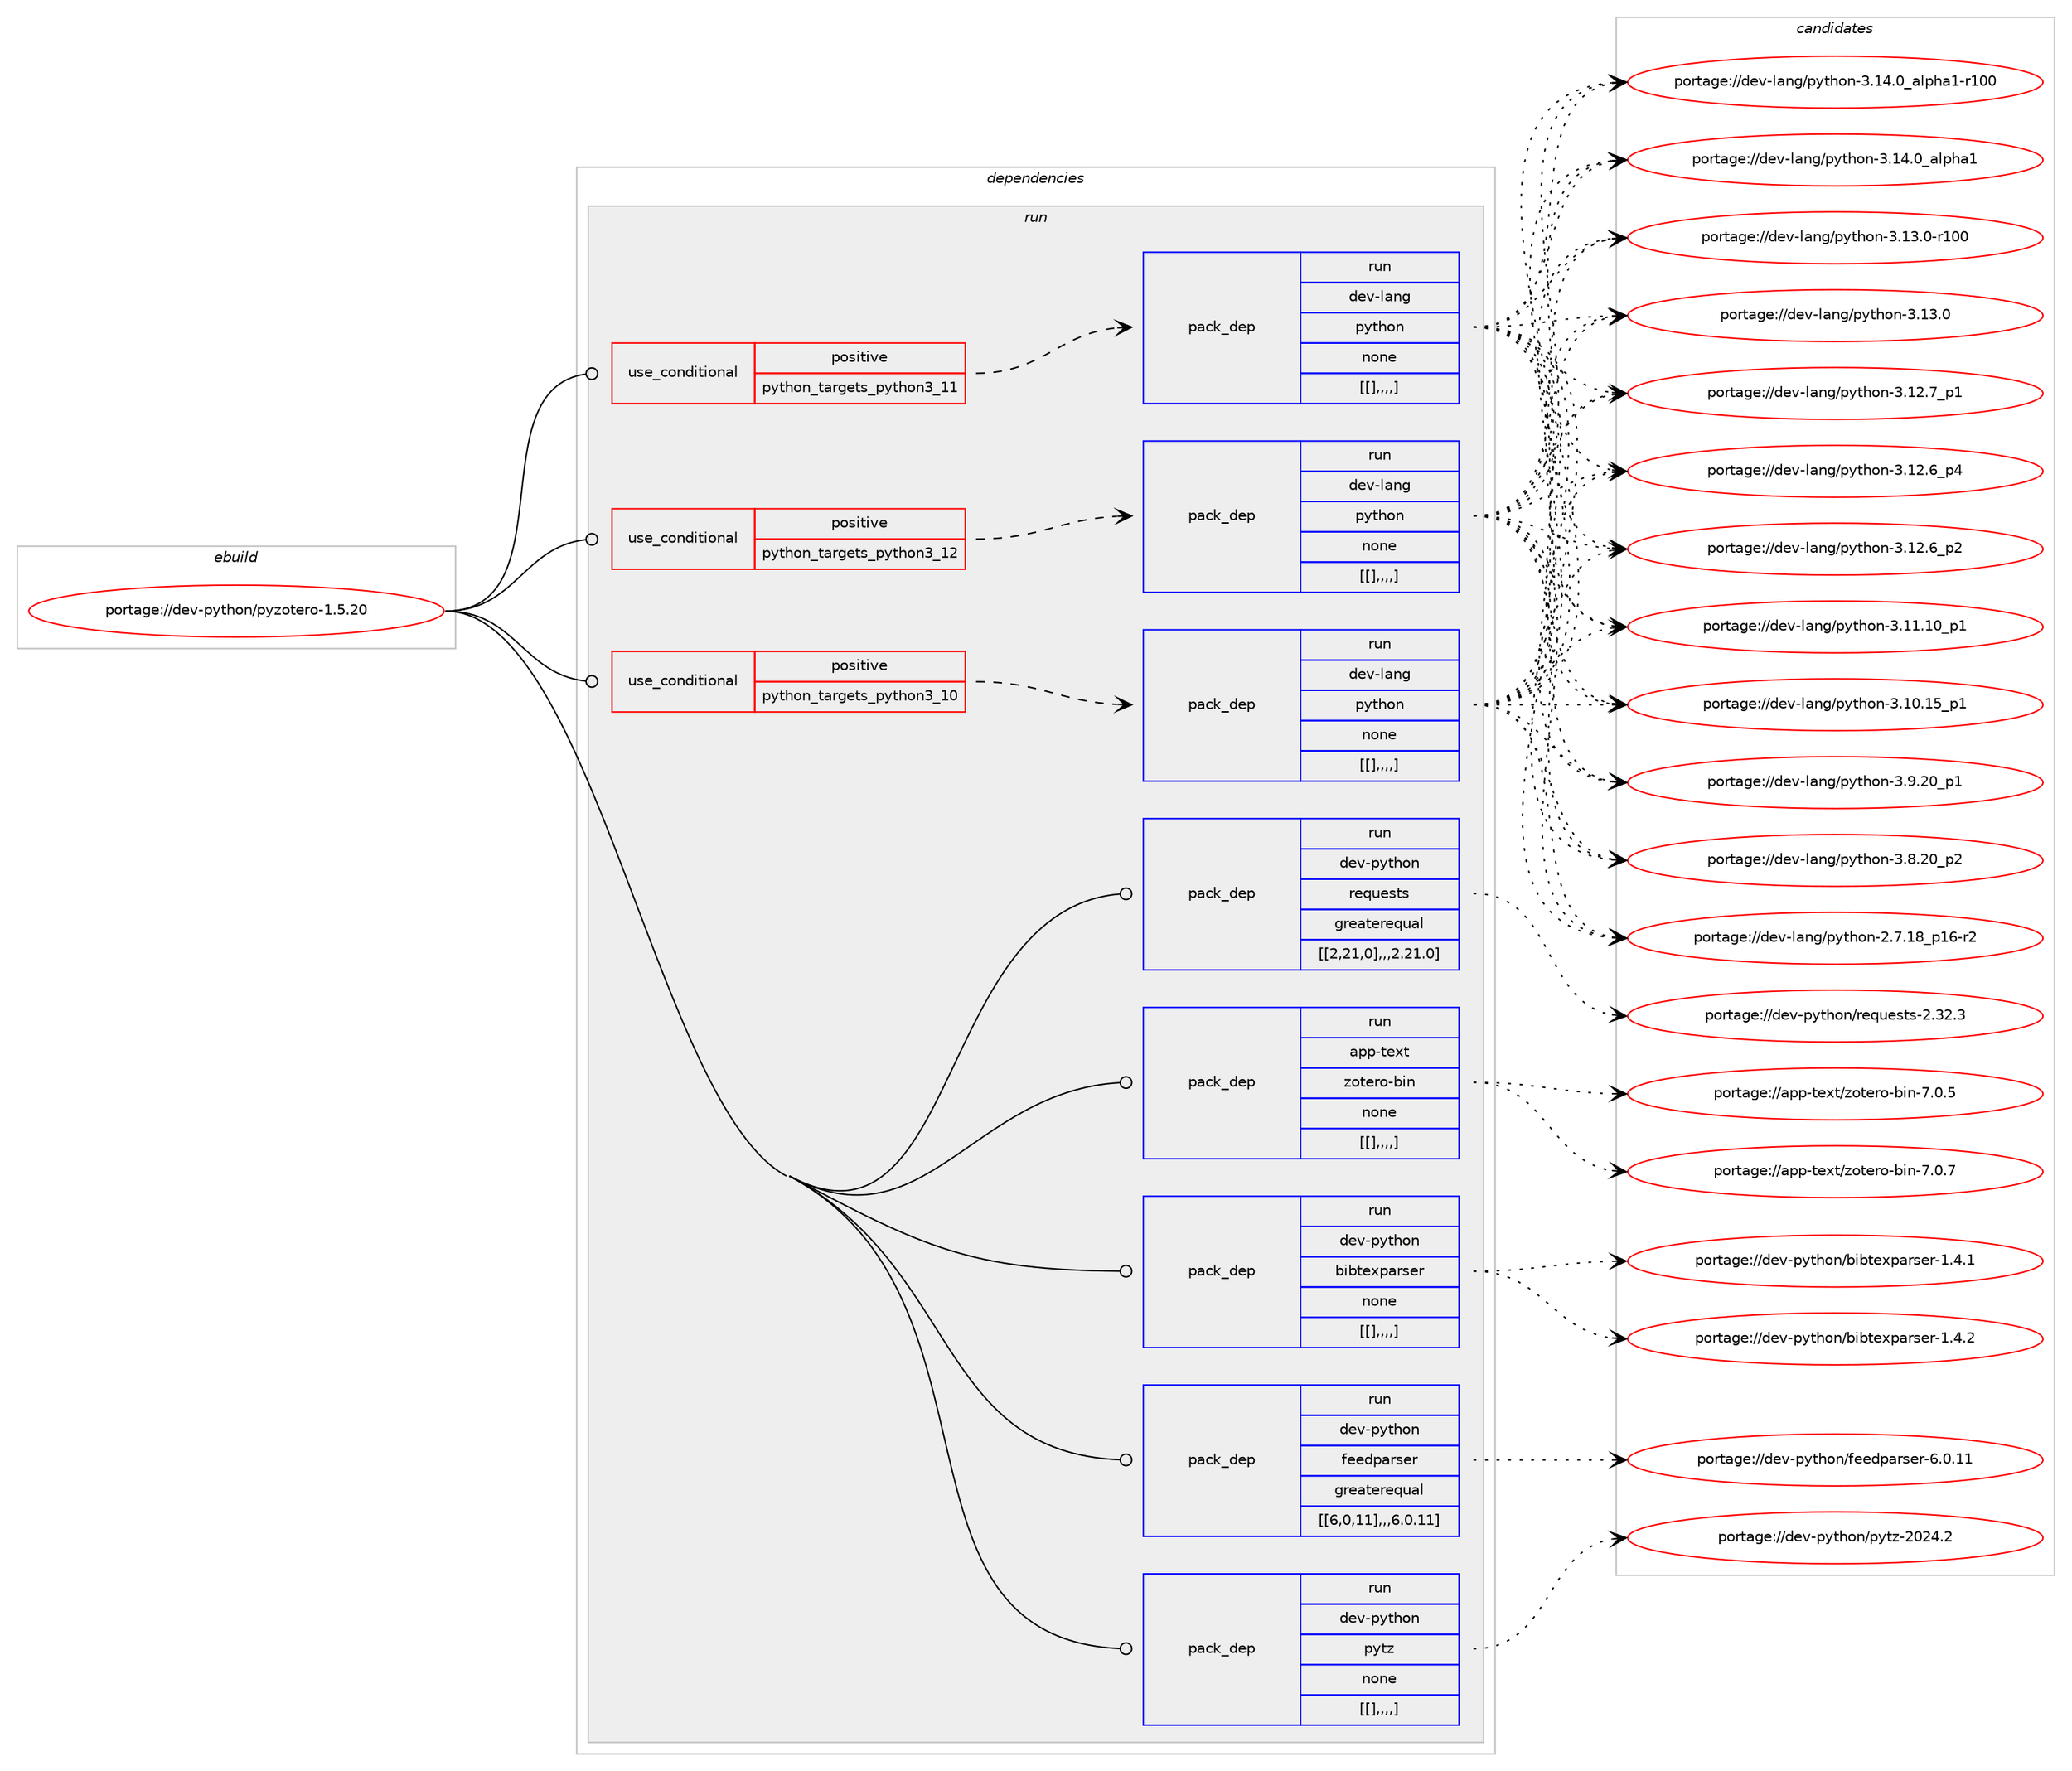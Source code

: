 digraph prolog {

# *************
# Graph options
# *************

newrank=true;
concentrate=true;
compound=true;
graph [rankdir=LR,fontname=Helvetica,fontsize=10,ranksep=1.5];#, ranksep=2.5, nodesep=0.2];
edge  [arrowhead=vee];
node  [fontname=Helvetica,fontsize=10];

# **********
# The ebuild
# **********

subgraph cluster_leftcol {
color=gray;
label=<<i>ebuild</i>>;
id [label="portage://dev-python/pyzotero-1.5.20", color=red, width=4, href="../dev-python/pyzotero-1.5.20.svg"];
}

# ****************
# The dependencies
# ****************

subgraph cluster_midcol {
color=gray;
label=<<i>dependencies</i>>;
subgraph cluster_compile {
fillcolor="#eeeeee";
style=filled;
label=<<i>compile</i>>;
}
subgraph cluster_compileandrun {
fillcolor="#eeeeee";
style=filled;
label=<<i>compile and run</i>>;
}
subgraph cluster_run {
fillcolor="#eeeeee";
style=filled;
label=<<i>run</i>>;
subgraph cond41335 {
dependency167682 [label=<<TABLE BORDER="0" CELLBORDER="1" CELLSPACING="0" CELLPADDING="4"><TR><TD ROWSPAN="3" CELLPADDING="10">use_conditional</TD></TR><TR><TD>positive</TD></TR><TR><TD>python_targets_python3_10</TD></TR></TABLE>>, shape=none, color=red];
subgraph pack125017 {
dependency167699 [label=<<TABLE BORDER="0" CELLBORDER="1" CELLSPACING="0" CELLPADDING="4" WIDTH="220"><TR><TD ROWSPAN="6" CELLPADDING="30">pack_dep</TD></TR><TR><TD WIDTH="110">run</TD></TR><TR><TD>dev-lang</TD></TR><TR><TD>python</TD></TR><TR><TD>none</TD></TR><TR><TD>[[],,,,]</TD></TR></TABLE>>, shape=none, color=blue];
}
dependency167682:e -> dependency167699:w [weight=20,style="dashed",arrowhead="vee"];
}
id:e -> dependency167682:w [weight=20,style="solid",arrowhead="odot"];
subgraph cond41344 {
dependency167704 [label=<<TABLE BORDER="0" CELLBORDER="1" CELLSPACING="0" CELLPADDING="4"><TR><TD ROWSPAN="3" CELLPADDING="10">use_conditional</TD></TR><TR><TD>positive</TD></TR><TR><TD>python_targets_python3_11</TD></TR></TABLE>>, shape=none, color=red];
subgraph pack125037 {
dependency167752 [label=<<TABLE BORDER="0" CELLBORDER="1" CELLSPACING="0" CELLPADDING="4" WIDTH="220"><TR><TD ROWSPAN="6" CELLPADDING="30">pack_dep</TD></TR><TR><TD WIDTH="110">run</TD></TR><TR><TD>dev-lang</TD></TR><TR><TD>python</TD></TR><TR><TD>none</TD></TR><TR><TD>[[],,,,]</TD></TR></TABLE>>, shape=none, color=blue];
}
dependency167704:e -> dependency167752:w [weight=20,style="dashed",arrowhead="vee"];
}
id:e -> dependency167704:w [weight=20,style="solid",arrowhead="odot"];
subgraph cond41385 {
dependency167797 [label=<<TABLE BORDER="0" CELLBORDER="1" CELLSPACING="0" CELLPADDING="4"><TR><TD ROWSPAN="3" CELLPADDING="10">use_conditional</TD></TR><TR><TD>positive</TD></TR><TR><TD>python_targets_python3_12</TD></TR></TABLE>>, shape=none, color=red];
subgraph pack125113 {
dependency167864 [label=<<TABLE BORDER="0" CELLBORDER="1" CELLSPACING="0" CELLPADDING="4" WIDTH="220"><TR><TD ROWSPAN="6" CELLPADDING="30">pack_dep</TD></TR><TR><TD WIDTH="110">run</TD></TR><TR><TD>dev-lang</TD></TR><TR><TD>python</TD></TR><TR><TD>none</TD></TR><TR><TD>[[],,,,]</TD></TR></TABLE>>, shape=none, color=blue];
}
dependency167797:e -> dependency167864:w [weight=20,style="dashed",arrowhead="vee"];
}
id:e -> dependency167797:w [weight=20,style="solid",arrowhead="odot"];
subgraph pack125130 {
dependency167913 [label=<<TABLE BORDER="0" CELLBORDER="1" CELLSPACING="0" CELLPADDING="4" WIDTH="220"><TR><TD ROWSPAN="6" CELLPADDING="30">pack_dep</TD></TR><TR><TD WIDTH="110">run</TD></TR><TR><TD>app-text</TD></TR><TR><TD>zotero-bin</TD></TR><TR><TD>none</TD></TR><TR><TD>[[],,,,]</TD></TR></TABLE>>, shape=none, color=blue];
}
id:e -> dependency167913:w [weight=20,style="solid",arrowhead="odot"];
subgraph pack125206 {
dependency168022 [label=<<TABLE BORDER="0" CELLBORDER="1" CELLSPACING="0" CELLPADDING="4" WIDTH="220"><TR><TD ROWSPAN="6" CELLPADDING="30">pack_dep</TD></TR><TR><TD WIDTH="110">run</TD></TR><TR><TD>dev-python</TD></TR><TR><TD>bibtexparser</TD></TR><TR><TD>none</TD></TR><TR><TD>[[],,,,]</TD></TR></TABLE>>, shape=none, color=blue];
}
id:e -> dependency168022:w [weight=20,style="solid",arrowhead="odot"];
subgraph pack125220 {
dependency168046 [label=<<TABLE BORDER="0" CELLBORDER="1" CELLSPACING="0" CELLPADDING="4" WIDTH="220"><TR><TD ROWSPAN="6" CELLPADDING="30">pack_dep</TD></TR><TR><TD WIDTH="110">run</TD></TR><TR><TD>dev-python</TD></TR><TR><TD>feedparser</TD></TR><TR><TD>greaterequal</TD></TR><TR><TD>[[6,0,11],,,6.0.11]</TD></TR></TABLE>>, shape=none, color=blue];
}
id:e -> dependency168046:w [weight=20,style="solid",arrowhead="odot"];
subgraph pack125226 {
dependency168089 [label=<<TABLE BORDER="0" CELLBORDER="1" CELLSPACING="0" CELLPADDING="4" WIDTH="220"><TR><TD ROWSPAN="6" CELLPADDING="30">pack_dep</TD></TR><TR><TD WIDTH="110">run</TD></TR><TR><TD>dev-python</TD></TR><TR><TD>pytz</TD></TR><TR><TD>none</TD></TR><TR><TD>[[],,,,]</TD></TR></TABLE>>, shape=none, color=blue];
}
id:e -> dependency168089:w [weight=20,style="solid",arrowhead="odot"];
subgraph pack125247 {
dependency168094 [label=<<TABLE BORDER="0" CELLBORDER="1" CELLSPACING="0" CELLPADDING="4" WIDTH="220"><TR><TD ROWSPAN="6" CELLPADDING="30">pack_dep</TD></TR><TR><TD WIDTH="110">run</TD></TR><TR><TD>dev-python</TD></TR><TR><TD>requests</TD></TR><TR><TD>greaterequal</TD></TR><TR><TD>[[2,21,0],,,2.21.0]</TD></TR></TABLE>>, shape=none, color=blue];
}
id:e -> dependency168094:w [weight=20,style="solid",arrowhead="odot"];
}
}

# **************
# The candidates
# **************

subgraph cluster_choices {
rank=same;
color=gray;
label=<<i>candidates</i>>;

subgraph choice124859 {
color=black;
nodesep=1;
choice100101118451089711010347112121116104111110455146495246489597108112104974945114494848 [label="portage://dev-lang/python-3.14.0_alpha1-r100", color=red, width=4,href="../dev-lang/python-3.14.0_alpha1-r100.svg"];
choice1001011184510897110103471121211161041111104551464952464895971081121049749 [label="portage://dev-lang/python-3.14.0_alpha1", color=red, width=4,href="../dev-lang/python-3.14.0_alpha1.svg"];
choice1001011184510897110103471121211161041111104551464951464845114494848 [label="portage://dev-lang/python-3.13.0-r100", color=red, width=4,href="../dev-lang/python-3.13.0-r100.svg"];
choice10010111845108971101034711212111610411111045514649514648 [label="portage://dev-lang/python-3.13.0", color=red, width=4,href="../dev-lang/python-3.13.0.svg"];
choice100101118451089711010347112121116104111110455146495046559511249 [label="portage://dev-lang/python-3.12.7_p1", color=red, width=4,href="../dev-lang/python-3.12.7_p1.svg"];
choice100101118451089711010347112121116104111110455146495046549511252 [label="portage://dev-lang/python-3.12.6_p4", color=red, width=4,href="../dev-lang/python-3.12.6_p4.svg"];
choice100101118451089711010347112121116104111110455146495046549511250 [label="portage://dev-lang/python-3.12.6_p2", color=red, width=4,href="../dev-lang/python-3.12.6_p2.svg"];
choice10010111845108971101034711212111610411111045514649494649489511249 [label="portage://dev-lang/python-3.11.10_p1", color=red, width=4,href="../dev-lang/python-3.11.10_p1.svg"];
choice10010111845108971101034711212111610411111045514649484649539511249 [label="portage://dev-lang/python-3.10.15_p1", color=red, width=4,href="../dev-lang/python-3.10.15_p1.svg"];
choice100101118451089711010347112121116104111110455146574650489511249 [label="portage://dev-lang/python-3.9.20_p1", color=red, width=4,href="../dev-lang/python-3.9.20_p1.svg"];
choice100101118451089711010347112121116104111110455146564650489511250 [label="portage://dev-lang/python-3.8.20_p2", color=red, width=4,href="../dev-lang/python-3.8.20_p2.svg"];
choice100101118451089711010347112121116104111110455046554649569511249544511450 [label="portage://dev-lang/python-2.7.18_p16-r2", color=red, width=4,href="../dev-lang/python-2.7.18_p16-r2.svg"];
dependency167699:e -> choice100101118451089711010347112121116104111110455146495246489597108112104974945114494848:w [style=dotted,weight="100"];
dependency167699:e -> choice1001011184510897110103471121211161041111104551464952464895971081121049749:w [style=dotted,weight="100"];
dependency167699:e -> choice1001011184510897110103471121211161041111104551464951464845114494848:w [style=dotted,weight="100"];
dependency167699:e -> choice10010111845108971101034711212111610411111045514649514648:w [style=dotted,weight="100"];
dependency167699:e -> choice100101118451089711010347112121116104111110455146495046559511249:w [style=dotted,weight="100"];
dependency167699:e -> choice100101118451089711010347112121116104111110455146495046549511252:w [style=dotted,weight="100"];
dependency167699:e -> choice100101118451089711010347112121116104111110455146495046549511250:w [style=dotted,weight="100"];
dependency167699:e -> choice10010111845108971101034711212111610411111045514649494649489511249:w [style=dotted,weight="100"];
dependency167699:e -> choice10010111845108971101034711212111610411111045514649484649539511249:w [style=dotted,weight="100"];
dependency167699:e -> choice100101118451089711010347112121116104111110455146574650489511249:w [style=dotted,weight="100"];
dependency167699:e -> choice100101118451089711010347112121116104111110455146564650489511250:w [style=dotted,weight="100"];
dependency167699:e -> choice100101118451089711010347112121116104111110455046554649569511249544511450:w [style=dotted,weight="100"];
}
subgraph choice124864 {
color=black;
nodesep=1;
choice100101118451089711010347112121116104111110455146495246489597108112104974945114494848 [label="portage://dev-lang/python-3.14.0_alpha1-r100", color=red, width=4,href="../dev-lang/python-3.14.0_alpha1-r100.svg"];
choice1001011184510897110103471121211161041111104551464952464895971081121049749 [label="portage://dev-lang/python-3.14.0_alpha1", color=red, width=4,href="../dev-lang/python-3.14.0_alpha1.svg"];
choice1001011184510897110103471121211161041111104551464951464845114494848 [label="portage://dev-lang/python-3.13.0-r100", color=red, width=4,href="../dev-lang/python-3.13.0-r100.svg"];
choice10010111845108971101034711212111610411111045514649514648 [label="portage://dev-lang/python-3.13.0", color=red, width=4,href="../dev-lang/python-3.13.0.svg"];
choice100101118451089711010347112121116104111110455146495046559511249 [label="portage://dev-lang/python-3.12.7_p1", color=red, width=4,href="../dev-lang/python-3.12.7_p1.svg"];
choice100101118451089711010347112121116104111110455146495046549511252 [label="portage://dev-lang/python-3.12.6_p4", color=red, width=4,href="../dev-lang/python-3.12.6_p4.svg"];
choice100101118451089711010347112121116104111110455146495046549511250 [label="portage://dev-lang/python-3.12.6_p2", color=red, width=4,href="../dev-lang/python-3.12.6_p2.svg"];
choice10010111845108971101034711212111610411111045514649494649489511249 [label="portage://dev-lang/python-3.11.10_p1", color=red, width=4,href="../dev-lang/python-3.11.10_p1.svg"];
choice10010111845108971101034711212111610411111045514649484649539511249 [label="portage://dev-lang/python-3.10.15_p1", color=red, width=4,href="../dev-lang/python-3.10.15_p1.svg"];
choice100101118451089711010347112121116104111110455146574650489511249 [label="portage://dev-lang/python-3.9.20_p1", color=red, width=4,href="../dev-lang/python-3.9.20_p1.svg"];
choice100101118451089711010347112121116104111110455146564650489511250 [label="portage://dev-lang/python-3.8.20_p2", color=red, width=4,href="../dev-lang/python-3.8.20_p2.svg"];
choice100101118451089711010347112121116104111110455046554649569511249544511450 [label="portage://dev-lang/python-2.7.18_p16-r2", color=red, width=4,href="../dev-lang/python-2.7.18_p16-r2.svg"];
dependency167752:e -> choice100101118451089711010347112121116104111110455146495246489597108112104974945114494848:w [style=dotted,weight="100"];
dependency167752:e -> choice1001011184510897110103471121211161041111104551464952464895971081121049749:w [style=dotted,weight="100"];
dependency167752:e -> choice1001011184510897110103471121211161041111104551464951464845114494848:w [style=dotted,weight="100"];
dependency167752:e -> choice10010111845108971101034711212111610411111045514649514648:w [style=dotted,weight="100"];
dependency167752:e -> choice100101118451089711010347112121116104111110455146495046559511249:w [style=dotted,weight="100"];
dependency167752:e -> choice100101118451089711010347112121116104111110455146495046549511252:w [style=dotted,weight="100"];
dependency167752:e -> choice100101118451089711010347112121116104111110455146495046549511250:w [style=dotted,weight="100"];
dependency167752:e -> choice10010111845108971101034711212111610411111045514649494649489511249:w [style=dotted,weight="100"];
dependency167752:e -> choice10010111845108971101034711212111610411111045514649484649539511249:w [style=dotted,weight="100"];
dependency167752:e -> choice100101118451089711010347112121116104111110455146574650489511249:w [style=dotted,weight="100"];
dependency167752:e -> choice100101118451089711010347112121116104111110455146564650489511250:w [style=dotted,weight="100"];
dependency167752:e -> choice100101118451089711010347112121116104111110455046554649569511249544511450:w [style=dotted,weight="100"];
}
subgraph choice124867 {
color=black;
nodesep=1;
choice100101118451089711010347112121116104111110455146495246489597108112104974945114494848 [label="portage://dev-lang/python-3.14.0_alpha1-r100", color=red, width=4,href="../dev-lang/python-3.14.0_alpha1-r100.svg"];
choice1001011184510897110103471121211161041111104551464952464895971081121049749 [label="portage://dev-lang/python-3.14.0_alpha1", color=red, width=4,href="../dev-lang/python-3.14.0_alpha1.svg"];
choice1001011184510897110103471121211161041111104551464951464845114494848 [label="portage://dev-lang/python-3.13.0-r100", color=red, width=4,href="../dev-lang/python-3.13.0-r100.svg"];
choice10010111845108971101034711212111610411111045514649514648 [label="portage://dev-lang/python-3.13.0", color=red, width=4,href="../dev-lang/python-3.13.0.svg"];
choice100101118451089711010347112121116104111110455146495046559511249 [label="portage://dev-lang/python-3.12.7_p1", color=red, width=4,href="../dev-lang/python-3.12.7_p1.svg"];
choice100101118451089711010347112121116104111110455146495046549511252 [label="portage://dev-lang/python-3.12.6_p4", color=red, width=4,href="../dev-lang/python-3.12.6_p4.svg"];
choice100101118451089711010347112121116104111110455146495046549511250 [label="portage://dev-lang/python-3.12.6_p2", color=red, width=4,href="../dev-lang/python-3.12.6_p2.svg"];
choice10010111845108971101034711212111610411111045514649494649489511249 [label="portage://dev-lang/python-3.11.10_p1", color=red, width=4,href="../dev-lang/python-3.11.10_p1.svg"];
choice10010111845108971101034711212111610411111045514649484649539511249 [label="portage://dev-lang/python-3.10.15_p1", color=red, width=4,href="../dev-lang/python-3.10.15_p1.svg"];
choice100101118451089711010347112121116104111110455146574650489511249 [label="portage://dev-lang/python-3.9.20_p1", color=red, width=4,href="../dev-lang/python-3.9.20_p1.svg"];
choice100101118451089711010347112121116104111110455146564650489511250 [label="portage://dev-lang/python-3.8.20_p2", color=red, width=4,href="../dev-lang/python-3.8.20_p2.svg"];
choice100101118451089711010347112121116104111110455046554649569511249544511450 [label="portage://dev-lang/python-2.7.18_p16-r2", color=red, width=4,href="../dev-lang/python-2.7.18_p16-r2.svg"];
dependency167864:e -> choice100101118451089711010347112121116104111110455146495246489597108112104974945114494848:w [style=dotted,weight="100"];
dependency167864:e -> choice1001011184510897110103471121211161041111104551464952464895971081121049749:w [style=dotted,weight="100"];
dependency167864:e -> choice1001011184510897110103471121211161041111104551464951464845114494848:w [style=dotted,weight="100"];
dependency167864:e -> choice10010111845108971101034711212111610411111045514649514648:w [style=dotted,weight="100"];
dependency167864:e -> choice100101118451089711010347112121116104111110455146495046559511249:w [style=dotted,weight="100"];
dependency167864:e -> choice100101118451089711010347112121116104111110455146495046549511252:w [style=dotted,weight="100"];
dependency167864:e -> choice100101118451089711010347112121116104111110455146495046549511250:w [style=dotted,weight="100"];
dependency167864:e -> choice10010111845108971101034711212111610411111045514649494649489511249:w [style=dotted,weight="100"];
dependency167864:e -> choice10010111845108971101034711212111610411111045514649484649539511249:w [style=dotted,weight="100"];
dependency167864:e -> choice100101118451089711010347112121116104111110455146574650489511249:w [style=dotted,weight="100"];
dependency167864:e -> choice100101118451089711010347112121116104111110455146564650489511250:w [style=dotted,weight="100"];
dependency167864:e -> choice100101118451089711010347112121116104111110455046554649569511249544511450:w [style=dotted,weight="100"];
}
subgraph choice124878 {
color=black;
nodesep=1;
choice9711211245116101120116471221111161011141114598105110455546484655 [label="portage://app-text/zotero-bin-7.0.7", color=red, width=4,href="../app-text/zotero-bin-7.0.7.svg"];
choice9711211245116101120116471221111161011141114598105110455546484653 [label="portage://app-text/zotero-bin-7.0.5", color=red, width=4,href="../app-text/zotero-bin-7.0.5.svg"];
dependency167913:e -> choice9711211245116101120116471221111161011141114598105110455546484655:w [style=dotted,weight="100"];
dependency167913:e -> choice9711211245116101120116471221111161011141114598105110455546484653:w [style=dotted,weight="100"];
}
subgraph choice124889 {
color=black;
nodesep=1;
choice1001011184511212111610411111047981059811610112011297114115101114454946524650 [label="portage://dev-python/bibtexparser-1.4.2", color=red, width=4,href="../dev-python/bibtexparser-1.4.2.svg"];
choice1001011184511212111610411111047981059811610112011297114115101114454946524649 [label="portage://dev-python/bibtexparser-1.4.1", color=red, width=4,href="../dev-python/bibtexparser-1.4.1.svg"];
dependency168022:e -> choice1001011184511212111610411111047981059811610112011297114115101114454946524650:w [style=dotted,weight="100"];
dependency168022:e -> choice1001011184511212111610411111047981059811610112011297114115101114454946524649:w [style=dotted,weight="100"];
}
subgraph choice124892 {
color=black;
nodesep=1;
choice10010111845112121116104111110471021011011001129711411510111445544648464949 [label="portage://dev-python/feedparser-6.0.11", color=red, width=4,href="../dev-python/feedparser-6.0.11.svg"];
dependency168046:e -> choice10010111845112121116104111110471021011011001129711411510111445544648464949:w [style=dotted,weight="100"];
}
subgraph choice124900 {
color=black;
nodesep=1;
choice100101118451121211161041111104711212111612245504850524650 [label="portage://dev-python/pytz-2024.2", color=red, width=4,href="../dev-python/pytz-2024.2.svg"];
dependency168089:e -> choice100101118451121211161041111104711212111612245504850524650:w [style=dotted,weight="100"];
}
subgraph choice124911 {
color=black;
nodesep=1;
choice100101118451121211161041111104711410111311710111511611545504651504651 [label="portage://dev-python/requests-2.32.3", color=red, width=4,href="../dev-python/requests-2.32.3.svg"];
dependency168094:e -> choice100101118451121211161041111104711410111311710111511611545504651504651:w [style=dotted,weight="100"];
}
}

}
